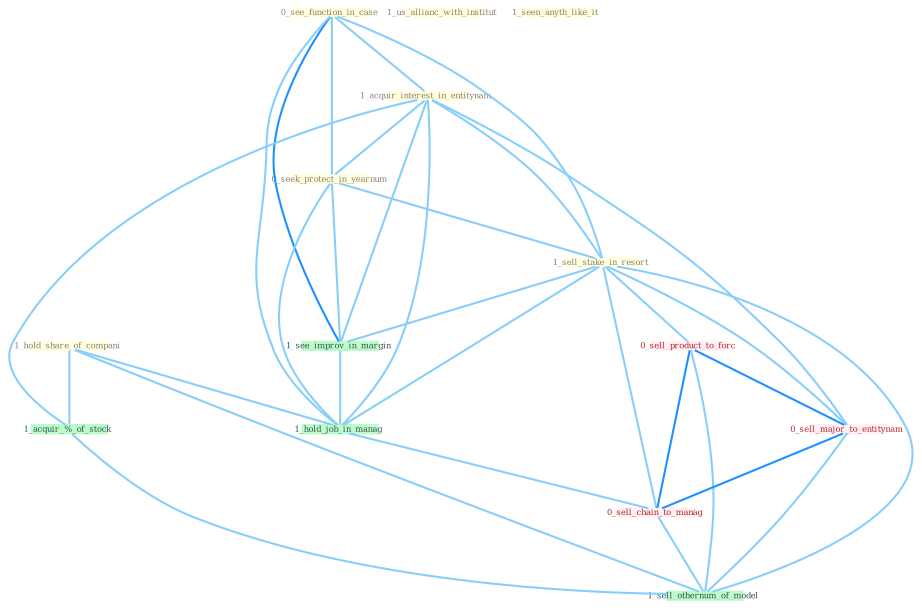 Graph G{ 
    node
    [shape=polygon,style=filled,width=.5,height=.06,color="#BDFCC9",fixedsize=true,fontsize=4,
    fontcolor="#2f4f4f"];
    {node
    [color="#ffffe0", fontcolor="#8b7d6b"] "0_see_function_in_case " "1_acquir_interest_in_entitynam " "1_us_allianc_with_institut " "0_seek_protect_in_yearnum " "1_sell_stake_in_resort " "1_seen_anyth_like_it " "1_hold_share_of_compani "}
{node [color="#fff0f5", fontcolor="#b22222"] "0_sell_product_to_forc " "0_sell_major_to_entitynam " "0_sell_chain_to_manag "}
edge [color="#B0E2FF"];

	"0_see_function_in_case " -- "1_acquir_interest_in_entitynam " [w="1", color="#87cefa" ];
	"0_see_function_in_case " -- "0_seek_protect_in_yearnum " [w="1", color="#87cefa" ];
	"0_see_function_in_case " -- "1_sell_stake_in_resort " [w="1", color="#87cefa" ];
	"0_see_function_in_case " -- "1_see_improv_in_margin " [w="2", color="#1e90ff" , len=0.8];
	"0_see_function_in_case " -- "1_hold_job_in_manag " [w="1", color="#87cefa" ];
	"1_acquir_interest_in_entitynam " -- "0_seek_protect_in_yearnum " [w="1", color="#87cefa" ];
	"1_acquir_interest_in_entitynam " -- "1_sell_stake_in_resort " [w="1", color="#87cefa" ];
	"1_acquir_interest_in_entitynam " -- "1_see_improv_in_margin " [w="1", color="#87cefa" ];
	"1_acquir_interest_in_entitynam " -- "1_acquir_%_of_stock " [w="1", color="#87cefa" ];
	"1_acquir_interest_in_entitynam " -- "1_hold_job_in_manag " [w="1", color="#87cefa" ];
	"1_acquir_interest_in_entitynam " -- "0_sell_major_to_entitynam " [w="1", color="#87cefa" ];
	"0_seek_protect_in_yearnum " -- "1_sell_stake_in_resort " [w="1", color="#87cefa" ];
	"0_seek_protect_in_yearnum " -- "1_see_improv_in_margin " [w="1", color="#87cefa" ];
	"0_seek_protect_in_yearnum " -- "1_hold_job_in_manag " [w="1", color="#87cefa" ];
	"1_sell_stake_in_resort " -- "1_see_improv_in_margin " [w="1", color="#87cefa" ];
	"1_sell_stake_in_resort " -- "1_hold_job_in_manag " [w="1", color="#87cefa" ];
	"1_sell_stake_in_resort " -- "0_sell_product_to_forc " [w="1", color="#87cefa" ];
	"1_sell_stake_in_resort " -- "0_sell_major_to_entitynam " [w="1", color="#87cefa" ];
	"1_sell_stake_in_resort " -- "0_sell_chain_to_manag " [w="1", color="#87cefa" ];
	"1_sell_stake_in_resort " -- "1_sell_othernum_of_model " [w="1", color="#87cefa" ];
	"1_hold_share_of_compani " -- "1_acquir_%_of_stock " [w="1", color="#87cefa" ];
	"1_hold_share_of_compani " -- "1_hold_job_in_manag " [w="1", color="#87cefa" ];
	"1_hold_share_of_compani " -- "1_sell_othernum_of_model " [w="1", color="#87cefa" ];
	"1_see_improv_in_margin " -- "1_hold_job_in_manag " [w="1", color="#87cefa" ];
	"1_acquir_%_of_stock " -- "1_sell_othernum_of_model " [w="1", color="#87cefa" ];
	"1_hold_job_in_manag " -- "0_sell_chain_to_manag " [w="1", color="#87cefa" ];
	"0_sell_product_to_forc " -- "0_sell_major_to_entitynam " [w="2", color="#1e90ff" , len=0.8];
	"0_sell_product_to_forc " -- "0_sell_chain_to_manag " [w="2", color="#1e90ff" , len=0.8];
	"0_sell_product_to_forc " -- "1_sell_othernum_of_model " [w="1", color="#87cefa" ];
	"0_sell_major_to_entitynam " -- "0_sell_chain_to_manag " [w="2", color="#1e90ff" , len=0.8];
	"0_sell_major_to_entitynam " -- "1_sell_othernum_of_model " [w="1", color="#87cefa" ];
	"0_sell_chain_to_manag " -- "1_sell_othernum_of_model " [w="1", color="#87cefa" ];
}